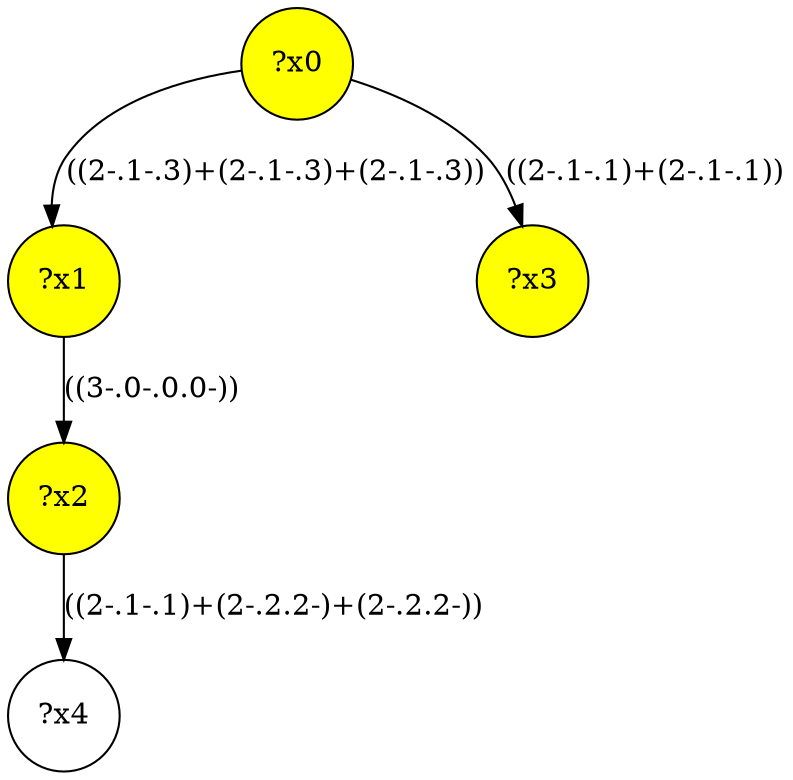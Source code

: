 digraph g {
	x0 [fillcolor="yellow", style="filled," shape=circle, label="?x0"];
	x1 [fillcolor="yellow", style="filled," shape=circle, label="?x1"];
	x2 [fillcolor="yellow", style="filled," shape=circle, label="?x2"];
	x3 [fillcolor="yellow", style="filled," shape=circle, label="?x3"];
	x0 -> x1 [label="((2-.1-.3)+(2-.1-.3)+(2-.1-.3))"];
	x1 -> x2 [label="((3-.0-.0.0-))"];
	x0 -> x3 [label="((2-.1-.1)+(2-.1-.1))"];
	x4 [shape=circle, label="?x4"];
	x2 -> x4 [label="((2-.1-.1)+(2-.2.2-)+(2-.2.2-))"];
}
